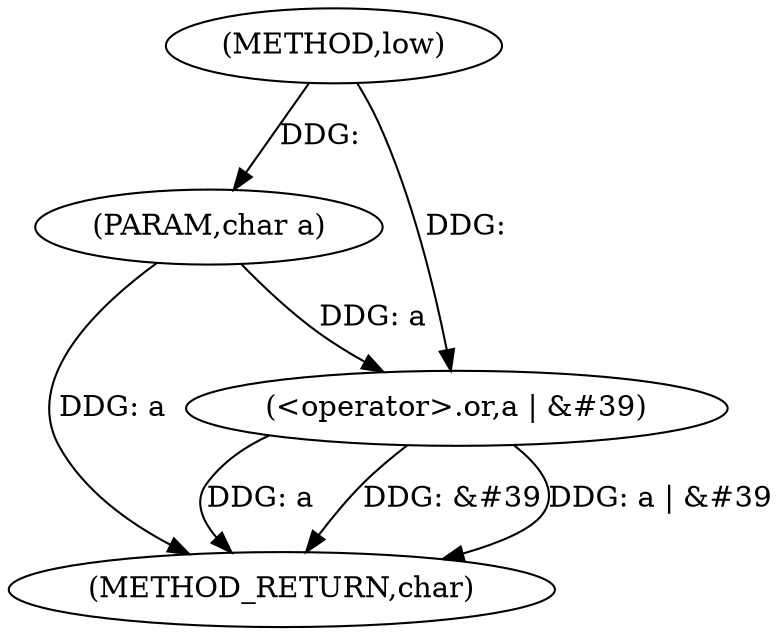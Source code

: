 digraph "low" {  
"1000348" [label = "(METHOD,low)" ]
"1000357" [label = "(METHOD_RETURN,char)" ]
"1000349" [label = "(PARAM,char a)" ]
"1000351" [label = "(<operator>.or,a | &#39)" ]
  "1000349" -> "1000357"  [ label = "DDG: a"] 
  "1000351" -> "1000357"  [ label = "DDG: a"] 
  "1000351" -> "1000357"  [ label = "DDG: &#39"] 
  "1000351" -> "1000357"  [ label = "DDG: a | &#39"] 
  "1000348" -> "1000349"  [ label = "DDG: "] 
  "1000349" -> "1000351"  [ label = "DDG: a"] 
  "1000348" -> "1000351"  [ label = "DDG: "] 
}
